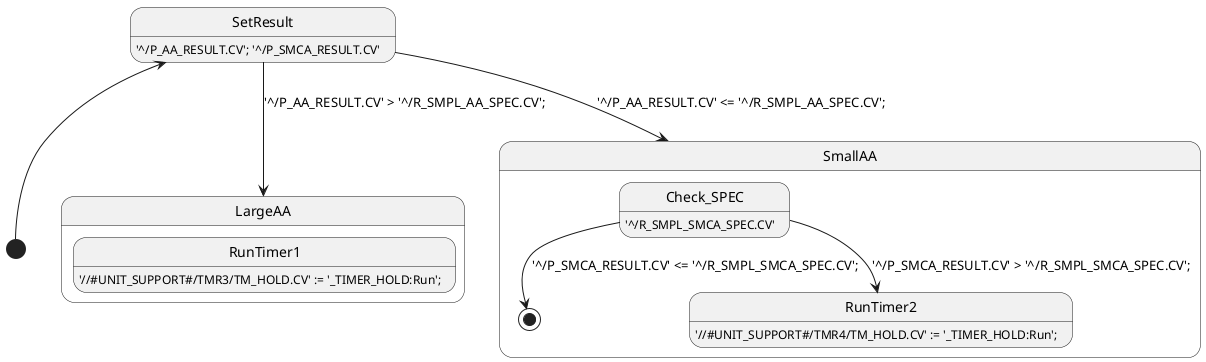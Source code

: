 @startuml

[*] -up-> SetResult

SetResult: '^/P_AA_RESULT.CV'; '^/P_SMCA_RESULT.CV'

SetResult --> LargeAA: '^/P_AA_RESULT.CV' > '^/R_SMPL_AA_SPEC.CV';

SetResult --> SmallAA: '^/P_AA_RESULT.CV' <= '^/R_SMPL_AA_SPEC.CV';

state LargeAA {

RunTimer1: '//#UNIT_SUPPORT#/TMR3/TM_HOLD.CV' := '_TIMER_HOLD:Run';

}


state SmallAA {

    Check_SPEC: '^/R_SMPL_SMCA_SPEC.CV'
    Check_SPEC --> [*]: '^/P_SMCA_RESULT.CV' <= '^/R_SMPL_SMCA_SPEC.CV';
    Check_SPEC --> RunTimer2: '^/P_SMCA_RESULT.CV' > '^/R_SMPL_SMCA_SPEC.CV';
    RunTimer2: '//#UNIT_SUPPORT#/TMR4/TM_HOLD.CV' := '_TIMER_HOLD:Run';

}

@enduml

